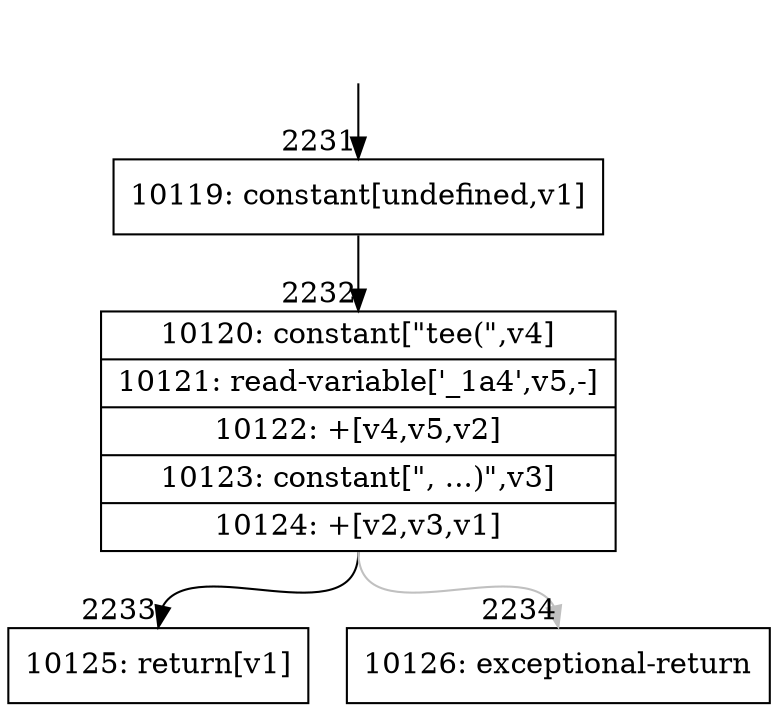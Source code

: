 digraph {
rankdir="TD"
BB_entry172[shape=none,label=""];
BB_entry172 -> BB2231 [tailport=s, headport=n, headlabel="    2231"]
BB2231 [shape=record label="{10119: constant[undefined,v1]}" ] 
BB2231 -> BB2232 [tailport=s, headport=n, headlabel="      2232"]
BB2232 [shape=record label="{10120: constant[\"tee(\",v4]|10121: read-variable['_1a4',v5,-]|10122: +[v4,v5,v2]|10123: constant[\", ...)\",v3]|10124: +[v2,v3,v1]}" ] 
BB2232 -> BB2233 [tailport=s, headport=n, headlabel="      2233"]
BB2232 -> BB2234 [tailport=s, headport=n, color=gray, headlabel="      2234"]
BB2233 [shape=record label="{10125: return[v1]}" ] 
BB2234 [shape=record label="{10126: exceptional-return}" ] 
//#$~ 1352
}
